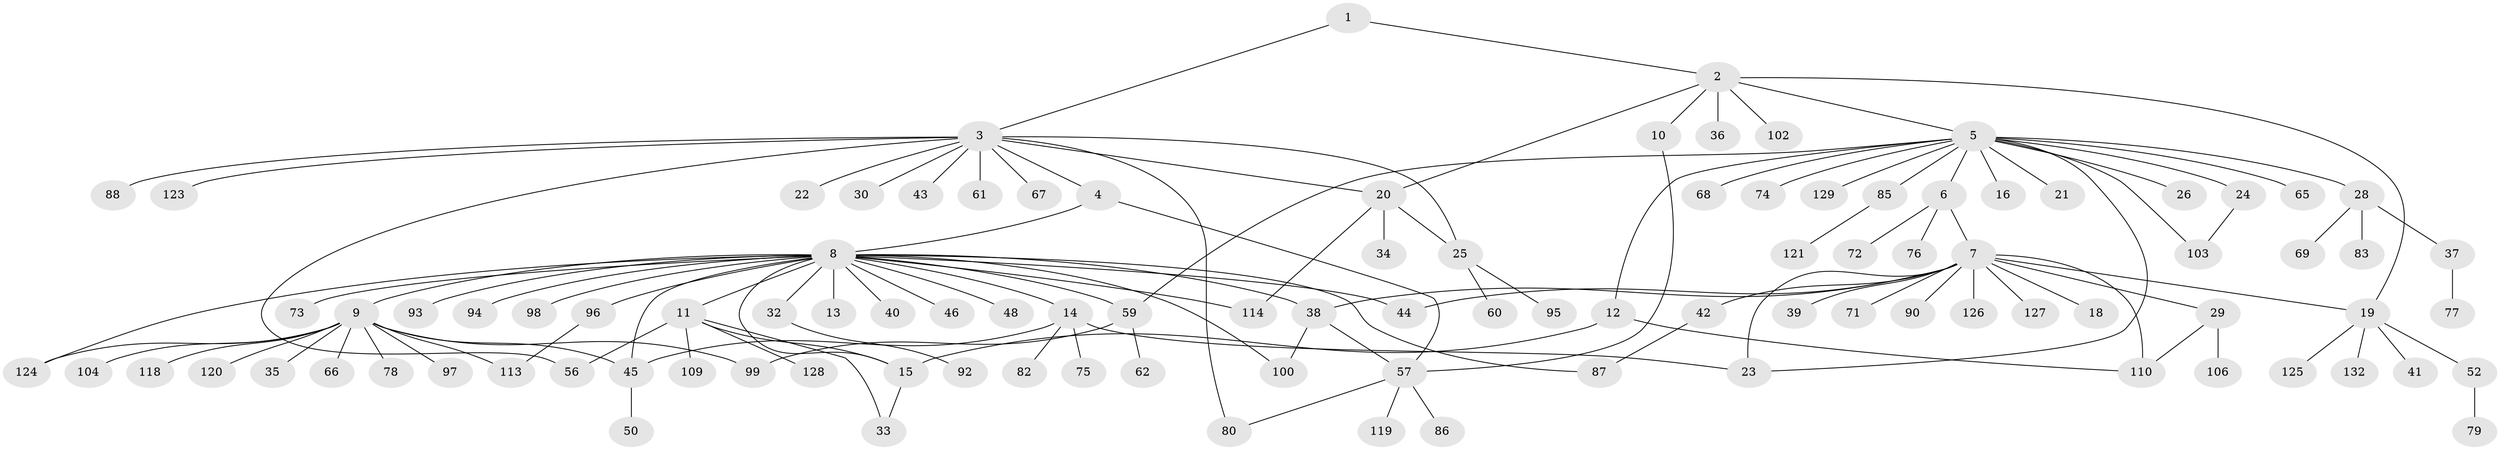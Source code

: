 // Generated by graph-tools (version 1.1) at 2025/23/03/03/25 07:23:49]
// undirected, 103 vertices, 128 edges
graph export_dot {
graph [start="1"]
  node [color=gray90,style=filled];
  1;
  2 [super="+111"];
  3 [super="+17"];
  4 [super="+107"];
  5 [super="+89"];
  6;
  7 [super="+115"];
  8 [super="+47"];
  9 [super="+31"];
  10;
  11 [super="+117"];
  12 [super="+105"];
  13;
  14 [super="+27"];
  15 [super="+53"];
  16 [super="+112"];
  18;
  19 [super="+58"];
  20 [super="+116"];
  21;
  22;
  23 [super="+49"];
  24 [super="+122"];
  25 [super="+51"];
  26;
  28 [super="+54"];
  29 [super="+101"];
  30;
  32;
  33 [super="+81"];
  34;
  35;
  36;
  37;
  38 [super="+55"];
  39;
  40;
  41;
  42;
  43;
  44 [super="+131"];
  45 [super="+64"];
  46;
  48;
  50;
  52 [super="+91"];
  56;
  57 [super="+63"];
  59 [super="+70"];
  60;
  61;
  62;
  65;
  66;
  67;
  68 [super="+84"];
  69;
  71 [super="+108"];
  72;
  73;
  74;
  75;
  76;
  77;
  78;
  79;
  80;
  82;
  83;
  85;
  86;
  87;
  88;
  90;
  92;
  93;
  94;
  95;
  96;
  97;
  98;
  99;
  100 [super="+130"];
  102;
  103;
  104;
  106;
  109;
  110;
  113;
  114;
  118;
  119;
  120;
  121;
  123;
  124;
  125;
  126;
  127;
  128;
  129;
  132;
  1 -- 2;
  1 -- 3;
  2 -- 5;
  2 -- 10;
  2 -- 19;
  2 -- 36;
  2 -- 102;
  2 -- 20;
  3 -- 4;
  3 -- 20;
  3 -- 22;
  3 -- 25;
  3 -- 30;
  3 -- 43;
  3 -- 56;
  3 -- 61;
  3 -- 67;
  3 -- 80;
  3 -- 88;
  3 -- 123;
  4 -- 8;
  4 -- 57;
  5 -- 6;
  5 -- 12;
  5 -- 16;
  5 -- 21;
  5 -- 24;
  5 -- 26;
  5 -- 28;
  5 -- 59;
  5 -- 65;
  5 -- 68;
  5 -- 74;
  5 -- 85;
  5 -- 103;
  5 -- 129;
  5 -- 23;
  6 -- 7;
  6 -- 72;
  6 -- 76;
  7 -- 18;
  7 -- 19;
  7 -- 23;
  7 -- 29;
  7 -- 38;
  7 -- 39;
  7 -- 42;
  7 -- 44;
  7 -- 71;
  7 -- 90;
  7 -- 110;
  7 -- 126;
  7 -- 127;
  8 -- 9;
  8 -- 11;
  8 -- 13;
  8 -- 14;
  8 -- 15;
  8 -- 32;
  8 -- 38;
  8 -- 40;
  8 -- 46;
  8 -- 48;
  8 -- 59;
  8 -- 73;
  8 -- 87;
  8 -- 93;
  8 -- 94;
  8 -- 96;
  8 -- 98;
  8 -- 100;
  8 -- 114;
  8 -- 124;
  8 -- 44;
  8 -- 45;
  9 -- 78;
  9 -- 97;
  9 -- 99;
  9 -- 118;
  9 -- 124;
  9 -- 113;
  9 -- 66;
  9 -- 35;
  9 -- 104;
  9 -- 120;
  9 -- 45;
  10 -- 57;
  11 -- 56;
  11 -- 109;
  11 -- 128;
  11 -- 15;
  11 -- 33;
  12 -- 110;
  12 -- 15;
  14 -- 23;
  14 -- 45;
  14 -- 82;
  14 -- 75;
  15 -- 33;
  19 -- 41;
  19 -- 52;
  19 -- 125;
  19 -- 132;
  20 -- 34;
  20 -- 114;
  20 -- 25;
  24 -- 103;
  25 -- 95;
  25 -- 60;
  28 -- 37;
  28 -- 69;
  28 -- 83;
  29 -- 106;
  29 -- 110;
  32 -- 92;
  37 -- 77;
  38 -- 100;
  38 -- 57;
  42 -- 87;
  45 -- 50;
  52 -- 79;
  57 -- 86;
  57 -- 80;
  57 -- 119;
  59 -- 62;
  59 -- 99;
  85 -- 121;
  96 -- 113;
}
